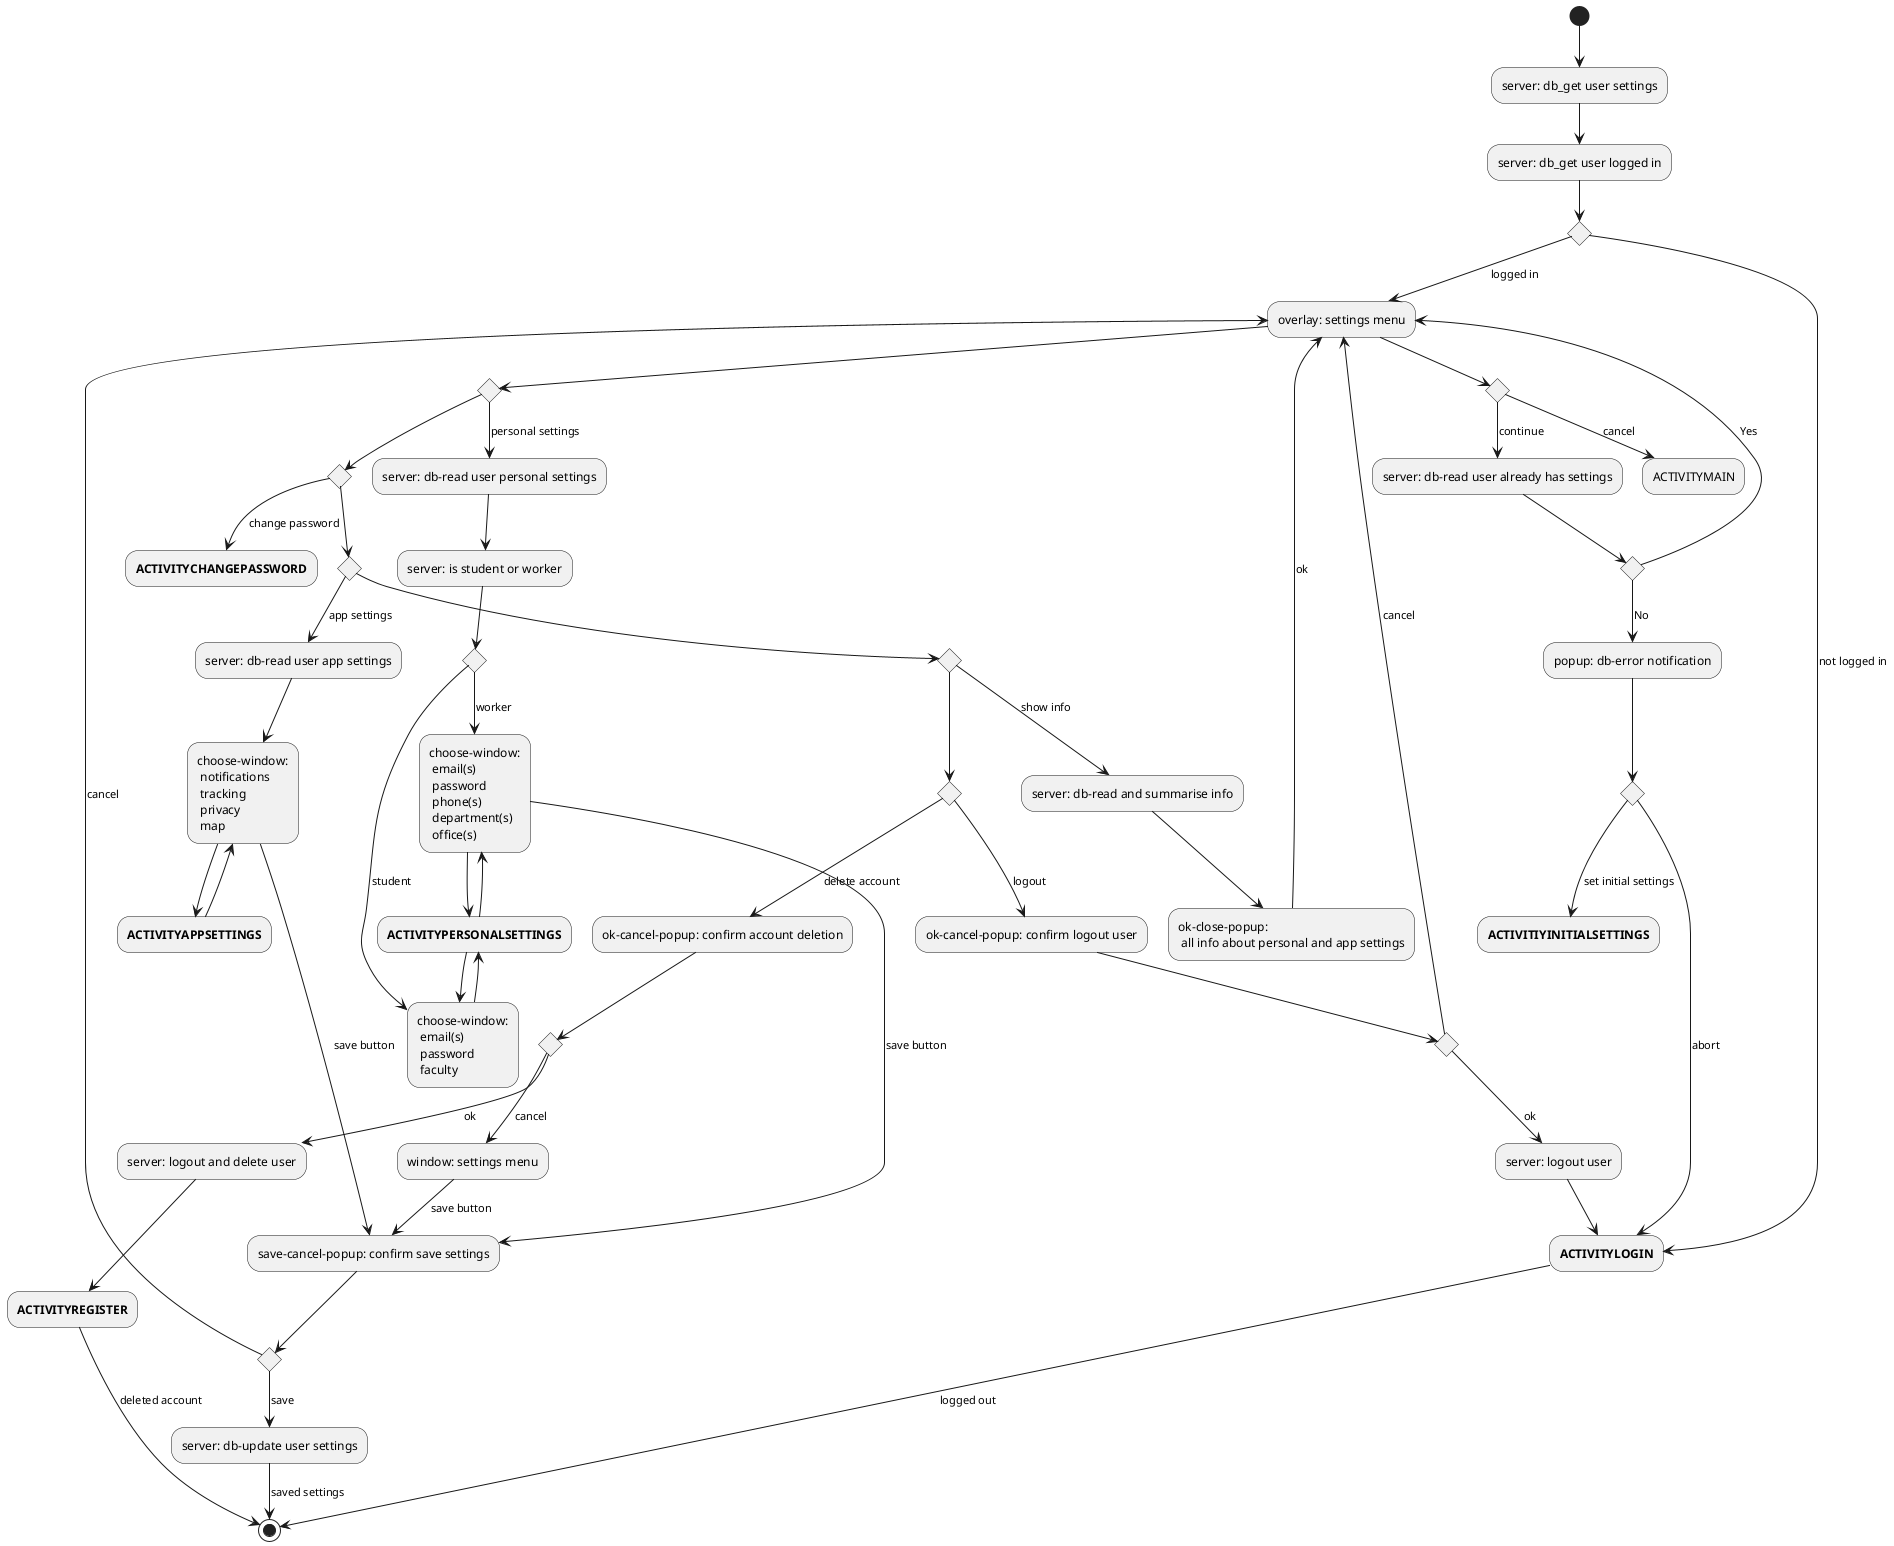                     @startuml
(*)  --> "server: db_get user settings"
--> "server: db_get user logged in"
if "" then
    --> [logged in] "overlay: settings menu"
    if "" then
        --> [cancel] "ACTIVITYMAIN"
    else
        --> [continue] "server: db-read user already has settings"
        if "" then
            --> [Yes] "overlay: settings menu"
            if "" then
                --> [personal settings] "server: db-read user personal settings"
                --> "server: is student or worker"
                if "" then
                    --> [worker] "choose-window:\n email(s)\n password\n phone(s)\n department(s)\n office(s)"
                    --> "**ACTIVITYPERSONALSETTINGS**"
                    --> "choose-window:\n email(s)\n password\n phone(s)\n department(s)\n office(s)"
                    --> [save button] "save-cancel-popup: confirm save settings"
                else
                    --> [student] "choose-window:\n email(s)\n password\n faculty"
                    --> "**ACTIVITYPERSONALSETTINGS**"
                    --> "choose-window:\n email(s)\n password\n faculty"
                Endif
            else
                if "" then
                    --> [change password] "**ACTIVITYCHANGEPASSWORD**"
                else
                    if "" then
                        --> [app settings] "server: db-read user app settings"
                        --> "choose-window:\n notifications\n tracking\n privacy\n map"
                        --> "**ACTIVITYAPPSETTINGS**"
                        --> "choose-window:\n notifications\n tracking\n privacy\n map"
                        --> [save button] "save-cancel-popup: confirm save settings"
                    else
                        if "" then
                            --> [show info] "server: db-read and summarise info"
                            --> "ok-close-popup:\n all info about personal and app settings"
                            --> [ok] "overlay: settings menu"
                        else
                            if "" then
                                --> [logout] "ok-cancel-popup: confirm logout user"
                                if "" then
                                    --> [ok] "server: logout user"
                                    --> "**ACTIVITYLOGIN**"
                                    --> [logged out] (*)
                                else
                                    --> [cancel] "overlay: settings menu"
                                Endif
                            else
                                --> [delete account] "ok-cancel-popup: confirm account deletion"
                                if "" then
                                    --> [ok] "server: logout and delete user"
                                    --> "**ACTIVITYREGISTER**"
                                    --> [deleted account] (*)
                                else
                                    --> [cancel] "window: settings menu"
                                Endif
                            Endif
                        Endif
                    Endif
                Endif
            Endif
            --> [save button] "save-cancel-popup: confirm save settings"
            if "" then
                --> [save] "server: db-update user settings"
                --> [saved settings] (*)
            else
                --> [cancel] "overlay: settings menu"
            Endif
        else
            --> [No] "popup: db-error notification"
            if "" then
                --> [set initial settings] "**ACTIVITIYINITIALSETTINGS**"
            else
                --> [abort] "**ACTIVITYLOGIN**"
            Endif
        Endif
    Endif
else
    --> [not logged in] "**ACTIVITYLOGIN**"
Endif
@enduml